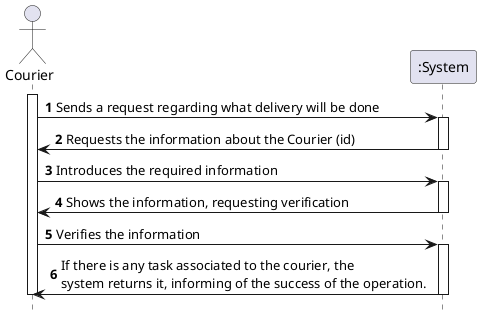 @startuml
autonumber
hide footbox

actor "Courier" as COUR

participant ":System" as SYST

activate COUR

COUR -> SYST : Sends a request regarding what delivery will be done
activate SYST
SYST -> COUR : Requests the information about the Courier (id)
deactivate SYST

COUR -> SYST : Introduces the required information
activate SYST
SYST -> COUR : Shows the information, requesting verification
deactivate SYST

COUR -> SYST : Verifies the information
activate SYST
SYST -> COUR : If there is any task associated to the courier, the \nsystem returns it, informing of the success of the operation.
deactivate SYST

deactivate COUR

@enduml
